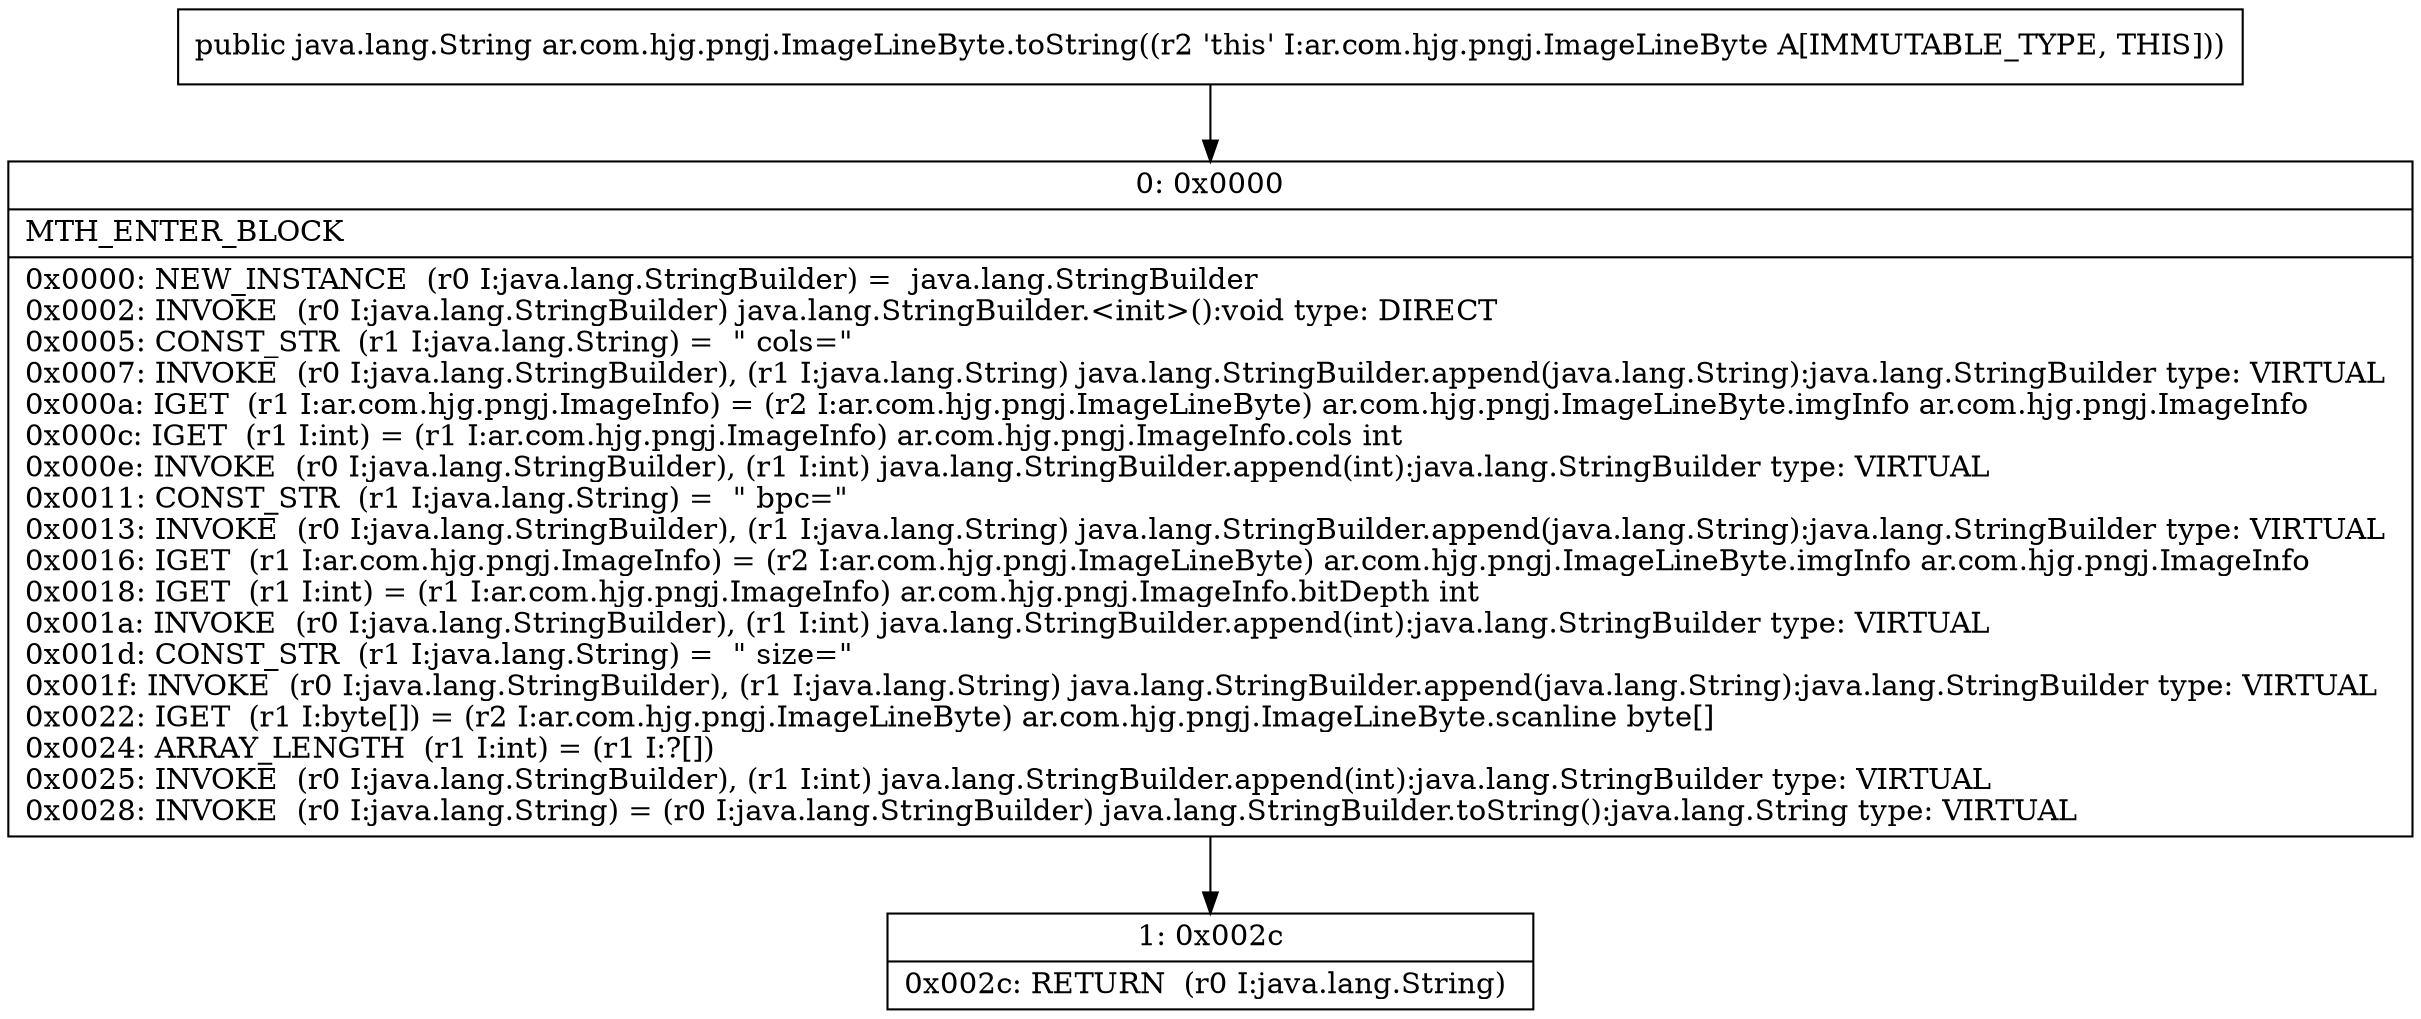 digraph "CFG forar.com.hjg.pngj.ImageLineByte.toString()Ljava\/lang\/String;" {
Node_0 [shape=record,label="{0\:\ 0x0000|MTH_ENTER_BLOCK\l|0x0000: NEW_INSTANCE  (r0 I:java.lang.StringBuilder) =  java.lang.StringBuilder \l0x0002: INVOKE  (r0 I:java.lang.StringBuilder) java.lang.StringBuilder.\<init\>():void type: DIRECT \l0x0005: CONST_STR  (r1 I:java.lang.String) =  \" cols=\" \l0x0007: INVOKE  (r0 I:java.lang.StringBuilder), (r1 I:java.lang.String) java.lang.StringBuilder.append(java.lang.String):java.lang.StringBuilder type: VIRTUAL \l0x000a: IGET  (r1 I:ar.com.hjg.pngj.ImageInfo) = (r2 I:ar.com.hjg.pngj.ImageLineByte) ar.com.hjg.pngj.ImageLineByte.imgInfo ar.com.hjg.pngj.ImageInfo \l0x000c: IGET  (r1 I:int) = (r1 I:ar.com.hjg.pngj.ImageInfo) ar.com.hjg.pngj.ImageInfo.cols int \l0x000e: INVOKE  (r0 I:java.lang.StringBuilder), (r1 I:int) java.lang.StringBuilder.append(int):java.lang.StringBuilder type: VIRTUAL \l0x0011: CONST_STR  (r1 I:java.lang.String) =  \" bpc=\" \l0x0013: INVOKE  (r0 I:java.lang.StringBuilder), (r1 I:java.lang.String) java.lang.StringBuilder.append(java.lang.String):java.lang.StringBuilder type: VIRTUAL \l0x0016: IGET  (r1 I:ar.com.hjg.pngj.ImageInfo) = (r2 I:ar.com.hjg.pngj.ImageLineByte) ar.com.hjg.pngj.ImageLineByte.imgInfo ar.com.hjg.pngj.ImageInfo \l0x0018: IGET  (r1 I:int) = (r1 I:ar.com.hjg.pngj.ImageInfo) ar.com.hjg.pngj.ImageInfo.bitDepth int \l0x001a: INVOKE  (r0 I:java.lang.StringBuilder), (r1 I:int) java.lang.StringBuilder.append(int):java.lang.StringBuilder type: VIRTUAL \l0x001d: CONST_STR  (r1 I:java.lang.String) =  \" size=\" \l0x001f: INVOKE  (r0 I:java.lang.StringBuilder), (r1 I:java.lang.String) java.lang.StringBuilder.append(java.lang.String):java.lang.StringBuilder type: VIRTUAL \l0x0022: IGET  (r1 I:byte[]) = (r2 I:ar.com.hjg.pngj.ImageLineByte) ar.com.hjg.pngj.ImageLineByte.scanline byte[] \l0x0024: ARRAY_LENGTH  (r1 I:int) = (r1 I:?[]) \l0x0025: INVOKE  (r0 I:java.lang.StringBuilder), (r1 I:int) java.lang.StringBuilder.append(int):java.lang.StringBuilder type: VIRTUAL \l0x0028: INVOKE  (r0 I:java.lang.String) = (r0 I:java.lang.StringBuilder) java.lang.StringBuilder.toString():java.lang.String type: VIRTUAL \l}"];
Node_1 [shape=record,label="{1\:\ 0x002c|0x002c: RETURN  (r0 I:java.lang.String) \l}"];
MethodNode[shape=record,label="{public java.lang.String ar.com.hjg.pngj.ImageLineByte.toString((r2 'this' I:ar.com.hjg.pngj.ImageLineByte A[IMMUTABLE_TYPE, THIS])) }"];
MethodNode -> Node_0;
Node_0 -> Node_1;
}

